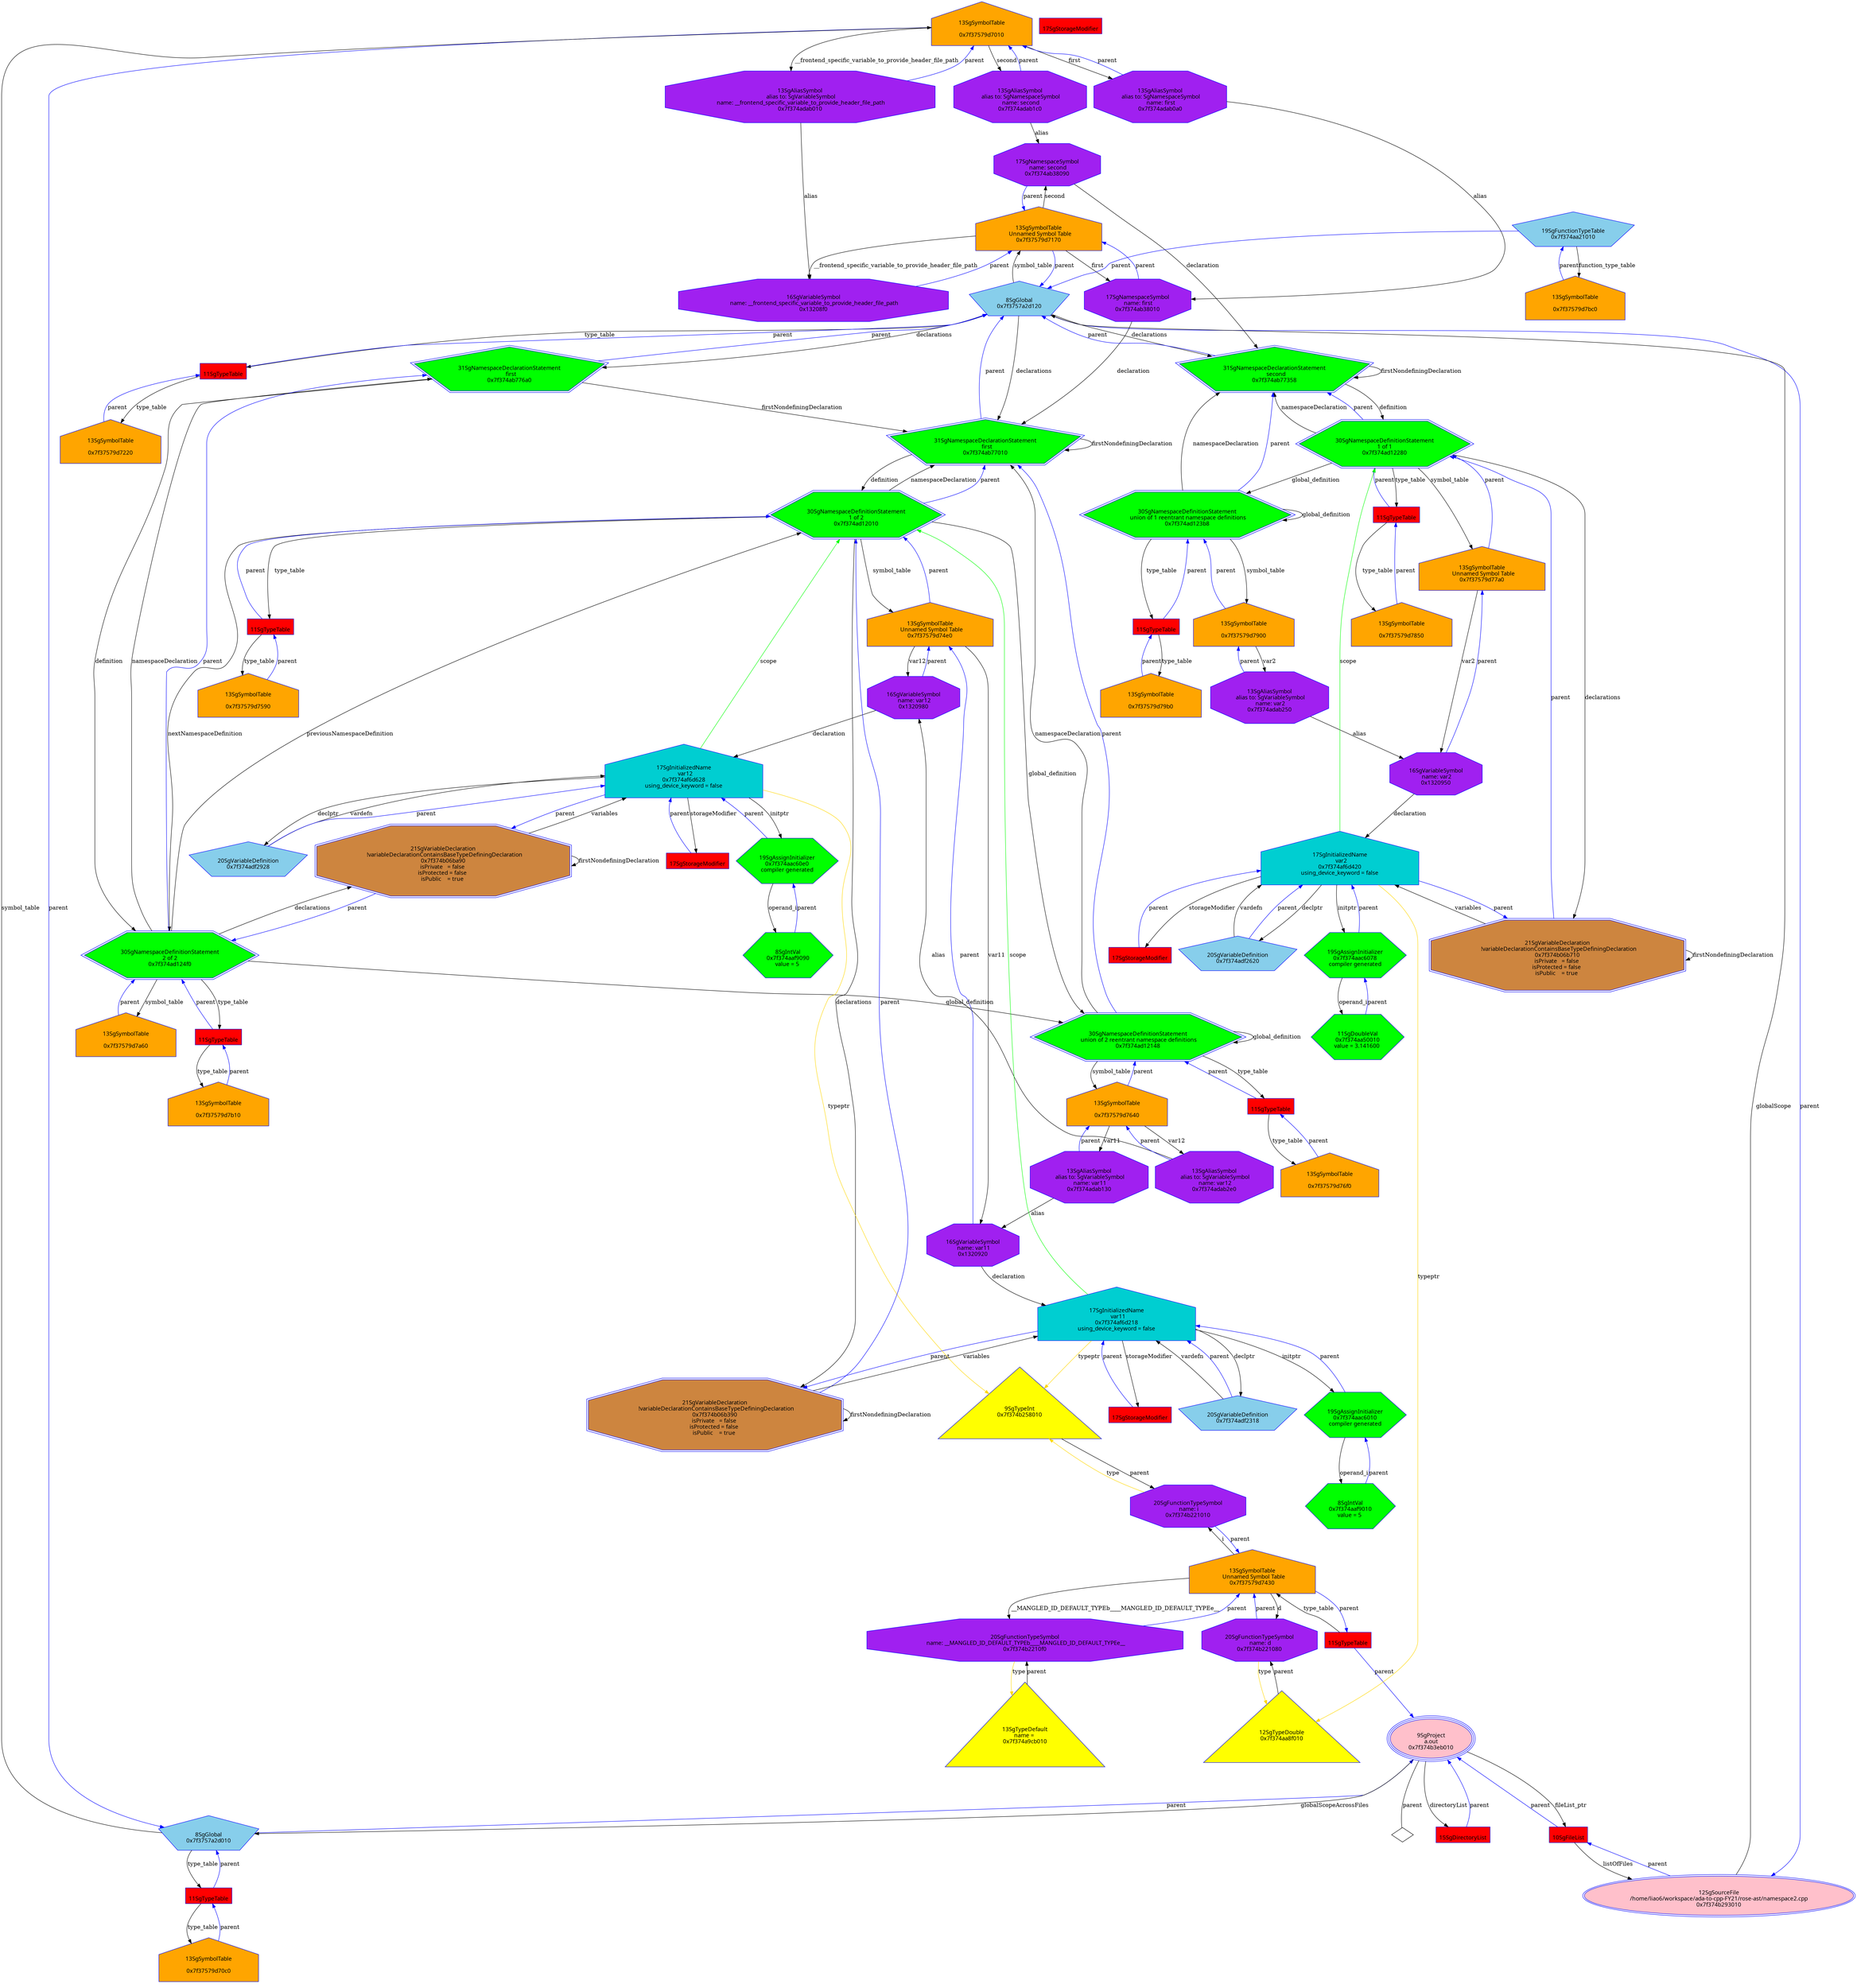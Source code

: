 digraph "Gnamespace2.cpp.dot" {
"0x7f37579d7010"[label="\n13SgSymbolTable\n  \n  0x7f37579d7010  " shape=house,regular=0,URL="\N",tooltip="more info at \N",sides=5,peripheries=1,color="blue",fillcolor=orange,fontname="7x13bold",fontcolor=black,style=filled];
"0x7f37579d7010" -> "0x7f374adab1c0"[label="second" dir=forward ];
"0x7f37579d7010" -> "0x7f374adab0a0"[label="first" dir=forward ];
"0x7f37579d7010" -> "0x7f374adab010"[label="__frontend_specific_variable_to_provide_header_file_path" dir=forward ];
"0x7f37579d7010" -> "0x7f3757a2d010"[label="parent" color="blue" dir=forward ];
"0x7f37579d70c0"[label="\n13SgSymbolTable\n  \n  0x7f37579d70c0  " shape=house,regular=0,URL="\N",tooltip="more info at \N",sides=5,peripheries=1,color="blue",fillcolor=orange,fontname="7x13bold",fontcolor=black,style=filled];
"0x7f37579d70c0" -> "0x1271f90"[label="parent" color="blue" dir=forward ];
"0x7f37579d7170"[label="\n13SgSymbolTable\n  Unnamed Symbol Table\n  0x7f37579d7170  " shape=house,regular=0,URL="\N",tooltip="more info at \N",sides=5,peripheries=1,color="blue",fillcolor=orange,fontname="7x13bold",fontcolor=black,style=filled];
"0x7f37579d7170" -> "0x7f374ab38090"[label="second" dir=forward ];
"0x7f37579d7170" -> "0x7f374ab38010"[label="first" dir=forward ];
"0x7f37579d7170" -> "0x13208f0"[label="__frontend_specific_variable_to_provide_header_file_path" dir=forward ];
"0x7f37579d7170" -> "0x7f3757a2d120"[label="parent" color="blue" dir=forward ];
"0x7f37579d7220"[label="\n13SgSymbolTable\n  \n  0x7f37579d7220  " shape=house,regular=0,URL="\N",tooltip="more info at \N",sides=5,peripheries=1,color="blue",fillcolor=orange,fontname="7x13bold",fontcolor=black,style=filled];
"0x7f37579d7220" -> "0x1271fb8"[label="parent" color="blue" dir=forward ];
"0x7f37579d7430"[label="\n13SgSymbolTable\n  Unnamed Symbol Table\n  0x7f37579d7430  " shape=house,regular=0,URL="\N",tooltip="more info at \N",sides=5,peripheries=1,color="blue",fillcolor=orange,fontname="7x13bold",fontcolor=black,style=filled];
"0x7f37579d7430" -> "0x7f374b2210f0"[label="__MANGLED_ID_DEFAULT_TYPEb____MANGLED_ID_DEFAULT_TYPEe__" dir=forward ];
"0x7f37579d7430" -> "0x7f374b221080"[label="d" dir=forward ];
"0x7f37579d7430" -> "0x7f374b221010"[label="i" dir=forward ];
"0x7f37579d7430" -> "0x1272008"[label="parent" color="blue" dir=forward ];
"0x7f37579d74e0"[label="\n13SgSymbolTable\n  Unnamed Symbol Table\n  0x7f37579d74e0  " shape=house,regular=0,URL="\N",tooltip="more info at \N",sides=5,peripheries=1,color="blue",fillcolor=orange,fontname="7x13bold",fontcolor=black,style=filled];
"0x7f37579d74e0" -> "0x1320980"[label="var12" dir=forward ];
"0x7f37579d74e0" -> "0x1320920"[label="var11" dir=forward ];
"0x7f37579d74e0" -> "0x7f374ad12010"[label="parent" color="blue" dir=forward ];
"0x7f37579d7590"[label="\n13SgSymbolTable\n  \n  0x7f37579d7590  " shape=house,regular=0,URL="\N",tooltip="more info at \N",sides=5,peripheries=1,color="blue",fillcolor=orange,fontname="7x13bold",fontcolor=black,style=filled];
"0x7f37579d7590" -> "0x1272030"[label="parent" color="blue" dir=forward ];
"0x7f37579d7640"[label="\n13SgSymbolTable\n  \n  0x7f37579d7640  " shape=house,regular=0,URL="\N",tooltip="more info at \N",sides=5,peripheries=1,color="blue",fillcolor=orange,fontname="7x13bold",fontcolor=black,style=filled];
"0x7f37579d7640" -> "0x7f374adab2e0"[label="var12" dir=forward ];
"0x7f37579d7640" -> "0x7f374adab130"[label="var11" dir=forward ];
"0x7f37579d7640" -> "0x7f374ad12148"[label="parent" color="blue" dir=forward ];
"0x7f37579d76f0"[label="\n13SgSymbolTable\n  \n  0x7f37579d76f0  " shape=house,regular=0,URL="\N",tooltip="more info at \N",sides=5,peripheries=1,color="blue",fillcolor=orange,fontname="7x13bold",fontcolor=black,style=filled];
"0x7f37579d76f0" -> "0x1272058"[label="parent" color="blue" dir=forward ];
"0x7f37579d77a0"[label="\n13SgSymbolTable\n  Unnamed Symbol Table\n  0x7f37579d77a0  " shape=house,regular=0,URL="\N",tooltip="more info at \N",sides=5,peripheries=1,color="blue",fillcolor=orange,fontname="7x13bold",fontcolor=black,style=filled];
"0x7f37579d77a0" -> "0x1320950"[label="var2" dir=forward ];
"0x7f37579d77a0" -> "0x7f374ad12280"[label="parent" color="blue" dir=forward ];
"0x7f37579d7850"[label="\n13SgSymbolTable\n  \n  0x7f37579d7850  " shape=house,regular=0,URL="\N",tooltip="more info at \N",sides=5,peripheries=1,color="blue",fillcolor=orange,fontname="7x13bold",fontcolor=black,style=filled];
"0x7f37579d7850" -> "0x1272080"[label="parent" color="blue" dir=forward ];
"0x7f37579d7900"[label="\n13SgSymbolTable\n  \n  0x7f37579d7900  " shape=house,regular=0,URL="\N",tooltip="more info at \N",sides=5,peripheries=1,color="blue",fillcolor=orange,fontname="7x13bold",fontcolor=black,style=filled];
"0x7f37579d7900" -> "0x7f374adab250"[label="var2" dir=forward ];
"0x7f37579d7900" -> "0x7f374ad123b8"[label="parent" color="blue" dir=forward ];
"0x7f37579d79b0"[label="\n13SgSymbolTable\n  \n  0x7f37579d79b0  " shape=house,regular=0,URL="\N",tooltip="more info at \N",sides=5,peripheries=1,color="blue",fillcolor=orange,fontname="7x13bold",fontcolor=black,style=filled];
"0x7f37579d79b0" -> "0x12720a8"[label="parent" color="blue" dir=forward ];
"0x7f37579d7a60"[label="\n13SgSymbolTable\n  \n  0x7f37579d7a60  " shape=house,regular=0,URL="\N",tooltip="more info at \N",sides=5,peripheries=1,color="blue",fillcolor=orange,fontname="7x13bold",fontcolor=black,style=filled];
"0x7f37579d7a60" -> "0x7f374ad124f0"[label="parent" color="blue" dir=forward ];
"0x7f37579d7b10"[label="\n13SgSymbolTable\n  \n  0x7f37579d7b10  " shape=house,regular=0,URL="\N",tooltip="more info at \N",sides=5,peripheries=1,color="blue",fillcolor=orange,fontname="7x13bold",fontcolor=black,style=filled];
"0x7f37579d7b10" -> "0x12720d0"[label="parent" color="blue" dir=forward ];
"0x7f37579d7bc0"[label="\n13SgSymbolTable\n  \n  0x7f37579d7bc0  " shape=house,regular=0,URL="\N",tooltip="more info at \N",sides=5,peripheries=1,color="blue",fillcolor=orange,fontname="7x13bold",fontcolor=black,style=filled];
"0x7f37579d7bc0" -> "0x7f374aa21010"[label="parent" color="blue" dir=forward ];
"0x130cf50"[label="\n17SgStorageModifier" shape=polygon,regular=0,URL="\N",tooltip="more info at \N",sides=4,peripheries=1,color="blue",fillcolor=red,fontname="7x13bold",fontcolor=black,style=filled];
"0x130cf78"[label="\n17SgStorageModifier" shape=polygon,regular=0,URL="\N",tooltip="more info at \N",sides=4,peripheries=1,color="blue",fillcolor=red,fontname="7x13bold",fontcolor=black,style=filled];
"0x130cf78" -> "0x7f374af6d218"[label="parent" color="blue" dir=forward ];
"0x130cfa0"[label="\n17SgStorageModifier" shape=polygon,regular=0,URL="\N",tooltip="more info at \N",sides=4,peripheries=1,color="blue",fillcolor=red,fontname="7x13bold",fontcolor=black,style=filled];
"0x130cfa0" -> "0x7f374af6d420"[label="parent" color="blue" dir=forward ];
"0x130cfc8"[label="\n17SgStorageModifier" shape=polygon,regular=0,URL="\N",tooltip="more info at \N",sides=4,peripheries=1,color="blue",fillcolor=red,fontname="7x13bold",fontcolor=black,style=filled];
"0x130cfc8" -> "0x7f374af6d628"[label="parent" color="blue" dir=forward ];
"0x7f374b293010"[label="\n12SgSourceFile\n  /home/liao6/workspace/ada-to-cpp-FY21/rose-ast/namespace2.cpp  \n  0x7f374b293010  " shape=ellipse,regular=0,URL="\N",tooltip="more info at \N",sides=5,peripheries=2,color="blue",fillcolor=pink,fontname="7x13bold",fontcolor=black,style=filled];
"0x7f374b293010" -> "0x7f3757a2d120"[label="globalScope" dir=forward ];
"0x7f374b293010" -> "0x1237530"[label="parent" color="blue" dir=forward ];
"0x1237530"[label="\n10SgFileList" shape=polygon,regular=0,URL="\N",tooltip="more info at \N",sides=4,peripheries=1,color="blue",fillcolor=red,fontname="7x13bold",fontcolor=black,style=filled];
"0x1237530" -> "0x7f374b293010"[label="listOfFiles" dir=forward ];
"0x1237530" -> "0x7f374b3eb010"[label="parent" color="blue" dir=forward ];
"0x1256940"[label="\n15SgDirectoryList" shape=polygon,regular=0,URL="\N",tooltip="more info at \N",sides=4,peripheries=1,color="blue",fillcolor=red,fontname="7x13bold",fontcolor=black,style=filled];
"0x1256940" -> "0x7f374b3eb010"[label="parent" color="blue" dir=forward ];
"0x7f374b3eb010"[label="\n9SgProject\n  a.out  \n  0x7f374b3eb010  " shape=ellipse,regular=0,URL="\N",tooltip="more info at \N",sides=5,peripheries=3,color="blue",fillcolor=pink,fontname="7x13bold",fontcolor=black,style=filled];
"0x7f374b3eb010" -> "0x1237530"[label="fileList_ptr" dir=forward ];
"0x7f374b3eb010" -> "0x1256940"[label="directoryList" dir=forward ];
"0x7f374b3eb010" -> "0x7f3757a2d010"[label="globalScopeAcrossFiles" dir=forward ];
"0x7f374b3eb010" -> "0x7f374b3eb010__parent__null"[label="parent" dir=none ];
"0x7f374b3eb010__parent__null"[label="" shape=diamond ];
"0x1271f90"[label="\n11SgTypeTable" shape=polygon,regular=0,URL="\N",tooltip="more info at \N",sides=4,peripheries=1,color="blue",fillcolor=red,fontname="7x13bold",fontcolor=black,style=filled];
"0x1271f90" -> "0x7f37579d70c0"[label="type_table" dir=forward ];
"0x1271f90" -> "0x7f3757a2d010"[label="parent" color="blue" dir=forward ];
"0x1271fb8"[label="\n11SgTypeTable" shape=polygon,regular=0,URL="\N",tooltip="more info at \N",sides=4,peripheries=1,color="blue",fillcolor=red,fontname="7x13bold",fontcolor=black,style=filled];
"0x1271fb8" -> "0x7f37579d7220"[label="type_table" dir=forward ];
"0x1271fb8" -> "0x7f3757a2d120"[label="parent" color="blue" dir=forward ];
"0x1272008"[label="\n11SgTypeTable" shape=polygon,regular=0,URL="\N",tooltip="more info at \N",sides=4,peripheries=1,color="blue",fillcolor=red,fontname="7x13bold",fontcolor=black,style=filled];
"0x1272008" -> "0x7f37579d7430"[label="type_table" dir=forward ];
"0x1272008" -> "0x7f374b3eb010"[label="parent" color="blue" dir=forward ];
"0x1272030"[label="\n11SgTypeTable" shape=polygon,regular=0,URL="\N",tooltip="more info at \N",sides=4,peripheries=1,color="blue",fillcolor=red,fontname="7x13bold",fontcolor=black,style=filled];
"0x1272030" -> "0x7f37579d7590"[label="type_table" dir=forward ];
"0x1272030" -> "0x7f374ad12010"[label="parent" color="blue" dir=forward ];
"0x1272058"[label="\n11SgTypeTable" shape=polygon,regular=0,URL="\N",tooltip="more info at \N",sides=4,peripheries=1,color="blue",fillcolor=red,fontname="7x13bold",fontcolor=black,style=filled];
"0x1272058" -> "0x7f37579d76f0"[label="type_table" dir=forward ];
"0x1272058" -> "0x7f374ad12148"[label="parent" color="blue" dir=forward ];
"0x1272080"[label="\n11SgTypeTable" shape=polygon,regular=0,URL="\N",tooltip="more info at \N",sides=4,peripheries=1,color="blue",fillcolor=red,fontname="7x13bold",fontcolor=black,style=filled];
"0x1272080" -> "0x7f37579d7850"[label="type_table" dir=forward ];
"0x1272080" -> "0x7f374ad12280"[label="parent" color="blue" dir=forward ];
"0x12720a8"[label="\n11SgTypeTable" shape=polygon,regular=0,URL="\N",tooltip="more info at \N",sides=4,peripheries=1,color="blue",fillcolor=red,fontname="7x13bold",fontcolor=black,style=filled];
"0x12720a8" -> "0x7f37579d79b0"[label="type_table" dir=forward ];
"0x12720a8" -> "0x7f374ad123b8"[label="parent" color="blue" dir=forward ];
"0x12720d0"[label="\n11SgTypeTable" shape=polygon,regular=0,URL="\N",tooltip="more info at \N",sides=4,peripheries=1,color="blue",fillcolor=red,fontname="7x13bold",fontcolor=black,style=filled];
"0x12720d0" -> "0x7f37579d7b10"[label="type_table" dir=forward ];
"0x12720d0" -> "0x7f374ad124f0"[label="parent" color="blue" dir=forward ];
"0x7f374b258010"[label="\n9SgTypeInt\n  0x7f374b258010  \n   \n   " shape=polygon,regular=0,URL="\N",tooltip="more info at \N",sides=3,peripheries=1,color="blue",fillcolor=yellow,fontname="7x13bold",fontcolor=black,style=filled];
"0x7f374b258010" -> "0x7f374b221010"[label="parent" dir=forward ];
"0x7f374aa8f010"[label="\n12SgTypeDouble\n  0x7f374aa8f010  \n   \n   " shape=polygon,regular=0,URL="\N",tooltip="more info at \N",sides=3,peripheries=1,color="blue",fillcolor=yellow,fontname="7x13bold",fontcolor=black,style=filled];
"0x7f374aa8f010" -> "0x7f374b221080"[label="parent" dir=forward ];
"0x7f374a9cb010"[label="\n13SgTypeDefault\n  name =   \n  0x7f374a9cb010  \n   \n   " shape=polygon,regular=0,URL="\N",tooltip="more info at \N",sides=3,peripheries=1,color="blue",fillcolor=yellow,fontname="7x13bold",fontcolor=black,style=filled];
"0x7f374a9cb010" -> "0x7f374b2210f0"[label="parent" dir=forward ];
"0x7f3757a2d010"[label="\n8SgGlobal\n  0x7f3757a2d010  " shape=polygon,regular=0,URL="\N",tooltip="more info at \N",sides=5,peripheries=1,color="blue",fillcolor=skyblue,fontname="7x13bold",fontcolor=black,style=filled];
"0x7f3757a2d010" -> "0x7f37579d7010"[label="symbol_table" dir=forward ];
"0x7f3757a2d010" -> "0x1271f90"[label="type_table" dir=forward ];
"0x7f3757a2d010" -> "0x7f374b3eb010"[label="parent" color="blue" dir=forward ];
"0x7f3757a2d120"[label="\n8SgGlobal\n  0x7f3757a2d120  " shape=polygon,regular=0,URL="\N",tooltip="more info at \N",sides=5,peripheries=1,color="blue",fillcolor=skyblue,fontname="7x13bold",fontcolor=black,style=filled];
"0x7f3757a2d120" -> "0x7f374ab77010"[label="declarations" dir=forward ];
"0x7f3757a2d120" -> "0x7f374ab77358"[label="declarations" dir=forward ];
"0x7f3757a2d120" -> "0x7f374ab776a0"[label="declarations" dir=forward ];
"0x7f3757a2d120" -> "0x7f37579d7170"[label="symbol_table" dir=forward ];
"0x7f3757a2d120" -> "0x1271fb8"[label="type_table" dir=forward ];
"0x7f3757a2d120" -> "0x7f374b293010"[label="parent" color="blue" dir=forward ];
"0x7f374adf2318"[label="\n20SgVariableDefinition\n  0x7f374adf2318  " shape=polygon,regular=0,URL="\N",tooltip="more info at \N",sides=5,peripheries=1,color="blue",fillcolor=skyblue,fontname="7x13bold",fontcolor=black,style=filled];
"0x7f374adf2318" -> "0x7f374af6d218"[label="vardefn" dir=forward ];
"0x7f374adf2318" -> "0x7f374af6d218"[label="parent" color="blue" dir=forward ];
"0x7f374adf2620"[label="\n20SgVariableDefinition\n  0x7f374adf2620  " shape=polygon,regular=0,URL="\N",tooltip="more info at \N",sides=5,peripheries=1,color="blue",fillcolor=skyblue,fontname="7x13bold",fontcolor=black,style=filled];
"0x7f374adf2620" -> "0x7f374af6d420"[label="vardefn" dir=forward ];
"0x7f374adf2620" -> "0x7f374af6d420"[label="parent" color="blue" dir=forward ];
"0x7f374adf2928"[label="\n20SgVariableDefinition\n  0x7f374adf2928  " shape=polygon,regular=0,URL="\N",tooltip="more info at \N",sides=5,peripheries=1,color="blue",fillcolor=skyblue,fontname="7x13bold",fontcolor=black,style=filled];
"0x7f374adf2928" -> "0x7f374af6d628"[label="vardefn" dir=forward ];
"0x7f374adf2928" -> "0x7f374af6d628"[label="parent" color="blue" dir=forward ];
"0x7f374aa21010"[label="\n19SgFunctionTypeTable\n  0x7f374aa21010  " shape=polygon,regular=0,URL="\N",tooltip="more info at \N",sides=5,peripheries=1,color="blue",fillcolor=skyblue,fontname="7x13bold",fontcolor=black,style=filled];
"0x7f374aa21010" -> "0x7f37579d7bc0"[label="function_type_table" dir=forward ];
"0x7f374aa21010" -> "0x7f3757a2d120"[label="parent" color="blue" dir=forward ];
"0x7f374b06b390"[label="\n21SgVariableDeclaration\n  !variableDeclarationContainsBaseTypeDefiningDeclaration\n  0x7f374b06b390  \n isPrivate   = false  \n isProtected = false  \n isPublic    = true  " shape=polygon,regular=0,URL="\N",tooltip="more info at \N",sides=8,peripheries=2,color="blue",fillcolor=peru,fontname="7x13bold",fontcolor=black,style=filled];
"0x7f374b06b390" -> "0x7f374af6d218"[label="variables" dir=forward ];
"0x7f374b06b390" -> "0x7f374b06b390"[label="firstNondefiningDeclaration" dir=forward ];
"0x7f374b06b390" -> "0x7f374ad12010"[label="parent" color="blue" dir=forward ];
"0x7f374b06b710"[label="\n21SgVariableDeclaration\n  !variableDeclarationContainsBaseTypeDefiningDeclaration\n  0x7f374b06b710  \n isPrivate   = false  \n isProtected = false  \n isPublic    = true  " shape=polygon,regular=0,URL="\N",tooltip="more info at \N",sides=8,peripheries=2,color="blue",fillcolor=peru,fontname="7x13bold",fontcolor=black,style=filled];
"0x7f374b06b710" -> "0x7f374af6d420"[label="variables" dir=forward ];
"0x7f374b06b710" -> "0x7f374b06b710"[label="firstNondefiningDeclaration" dir=forward ];
"0x7f374b06b710" -> "0x7f374ad12280"[label="parent" color="blue" dir=forward ];
"0x7f374b06ba90"[label="\n21SgVariableDeclaration\n  !variableDeclarationContainsBaseTypeDefiningDeclaration\n  0x7f374b06ba90  \n isPrivate   = false  \n isProtected = false  \n isPublic    = true  " shape=polygon,regular=0,URL="\N",tooltip="more info at \N",sides=8,peripheries=2,color="blue",fillcolor=peru,fontname="7x13bold",fontcolor=black,style=filled];
"0x7f374b06ba90" -> "0x7f374af6d628"[label="variables" dir=forward ];
"0x7f374b06ba90" -> "0x7f374b06ba90"[label="firstNondefiningDeclaration" dir=forward ];
"0x7f374b06ba90" -> "0x7f374ad124f0"[label="parent" color="blue" dir=forward ];
"0x7f374ab77010"[label="\n31SgNamespaceDeclarationStatement\n  first\n  0x7f374ab77010  " shape=polygon,regular=0,URL="\N",tooltip="more info at \N",sides=5,peripheries=2,color="blue",fillcolor=green,fontname="7x13bold",fontcolor=black,style=filled];
"0x7f374ab77010" -> "0x7f374ad12010"[label="definition" dir=forward ];
"0x7f374ab77010" -> "0x7f374ab77010"[label="firstNondefiningDeclaration" dir=forward ];
"0x7f374ab77010" -> "0x7f3757a2d120"[label="parent" color="blue" dir=forward ];
"0x7f374ab77358"[label="\n31SgNamespaceDeclarationStatement\n  second\n  0x7f374ab77358  " shape=polygon,regular=0,URL="\N",tooltip="more info at \N",sides=5,peripheries=2,color="blue",fillcolor=green,fontname="7x13bold",fontcolor=black,style=filled];
"0x7f374ab77358" -> "0x7f374ad12280"[label="definition" dir=forward ];
"0x7f374ab77358" -> "0x7f374ab77358"[label="firstNondefiningDeclaration" dir=forward ];
"0x7f374ab77358" -> "0x7f3757a2d120"[label="parent" color="blue" dir=forward ];
"0x7f374ab776a0"[label="\n31SgNamespaceDeclarationStatement\n  first\n  0x7f374ab776a0  " shape=polygon,regular=0,URL="\N",tooltip="more info at \N",sides=5,peripheries=2,color="blue",fillcolor=green,fontname="7x13bold",fontcolor=black,style=filled];
"0x7f374ab776a0" -> "0x7f374ad124f0"[label="definition" dir=forward ];
"0x7f374ab776a0" -> "0x7f374ab77010"[label="firstNondefiningDeclaration" dir=forward ];
"0x7f374ab776a0" -> "0x7f3757a2d120"[label="parent" color="blue" dir=forward ];
"0x7f374ad12010"[label="\n30SgNamespaceDefinitionStatement\n  1 of 2  \n  0x7f374ad12010  " shape=polygon,regular=0,URL="\N",tooltip="more info at \N",sides=6,peripheries=2,color="blue",fillcolor=green,fontname="7x13bold",fontcolor=black,style=filled];
"0x7f374ad12010" -> "0x7f374b06b390"[label="declarations" dir=forward ];
"0x7f374ad12010" -> "0x7f374ab77010"[label="namespaceDeclaration" dir=forward ];
"0x7f374ad12010" -> "0x7f374ad124f0"[label="nextNamespaceDefinition" dir=forward ];
"0x7f374ad12010" -> "0x7f374ad12148"[label="global_definition" dir=forward ];
"0x7f374ad12010" -> "0x7f37579d74e0"[label="symbol_table" dir=forward ];
"0x7f374ad12010" -> "0x1272030"[label="type_table" dir=forward ];
"0x7f374ad12010" -> "0x7f374ab77010"[label="parent" color="blue" dir=forward ];
"0x7f374ad12148"[label="\n30SgNamespaceDefinitionStatement\n  union of 2 reentrant namespace definitions \n  0x7f374ad12148  " shape=polygon,regular=0,URL="\N",tooltip="more info at \N",sides=6,peripheries=2,color="blue",fillcolor=green,fontname="7x13bold",fontcolor=black,style=filled];
"0x7f374ad12148" -> "0x7f374ab77010"[label="namespaceDeclaration" dir=forward ];
"0x7f374ad12148" -> "0x7f374ad12148"[label="global_definition" dir=forward ];
"0x7f374ad12148" -> "0x7f37579d7640"[label="symbol_table" dir=forward ];
"0x7f374ad12148" -> "0x1272058"[label="type_table" dir=forward ];
"0x7f374ad12148" -> "0x7f374ab77010"[label="parent" color="blue" dir=forward ];
"0x7f374ad12280"[label="\n30SgNamespaceDefinitionStatement\n  1 of 1  \n  0x7f374ad12280  " shape=polygon,regular=0,URL="\N",tooltip="more info at \N",sides=6,peripheries=2,color="blue",fillcolor=green,fontname="7x13bold",fontcolor=black,style=filled];
"0x7f374ad12280" -> "0x7f374b06b710"[label="declarations" dir=forward ];
"0x7f374ad12280" -> "0x7f374ab77358"[label="namespaceDeclaration" dir=forward ];
"0x7f374ad12280" -> "0x7f374ad123b8"[label="global_definition" dir=forward ];
"0x7f374ad12280" -> "0x7f37579d77a0"[label="symbol_table" dir=forward ];
"0x7f374ad12280" -> "0x1272080"[label="type_table" dir=forward ];
"0x7f374ad12280" -> "0x7f374ab77358"[label="parent" color="blue" dir=forward ];
"0x7f374ad123b8"[label="\n30SgNamespaceDefinitionStatement\n  union of 1 reentrant namespace definitions \n  0x7f374ad123b8  " shape=polygon,regular=0,URL="\N",tooltip="more info at \N",sides=6,peripheries=2,color="blue",fillcolor=green,fontname="7x13bold",fontcolor=black,style=filled];
"0x7f374ad123b8" -> "0x7f374ab77358"[label="namespaceDeclaration" dir=forward ];
"0x7f374ad123b8" -> "0x7f374ad123b8"[label="global_definition" dir=forward ];
"0x7f374ad123b8" -> "0x7f37579d7900"[label="symbol_table" dir=forward ];
"0x7f374ad123b8" -> "0x12720a8"[label="type_table" dir=forward ];
"0x7f374ad123b8" -> "0x7f374ab77358"[label="parent" color="blue" dir=forward ];
"0x7f374ad124f0"[label="\n30SgNamespaceDefinitionStatement\n  2 of 2  \n  0x7f374ad124f0  " shape=polygon,regular=0,URL="\N",tooltip="more info at \N",sides=6,peripheries=2,color="blue",fillcolor=green,fontname="7x13bold",fontcolor=black,style=filled];
"0x7f374ad124f0" -> "0x7f374b06ba90"[label="declarations" dir=forward ];
"0x7f374ad124f0" -> "0x7f374ab776a0"[label="namespaceDeclaration" dir=forward ];
"0x7f374ad124f0" -> "0x7f374ad12010"[label="previousNamespaceDefinition" dir=forward ];
"0x7f374ad124f0" -> "0x7f374ad12148"[label="global_definition" dir=forward ];
"0x7f374ad124f0" -> "0x7f37579d7a60"[label="symbol_table" dir=forward ];
"0x7f374ad124f0" -> "0x12720d0"[label="type_table" dir=forward ];
"0x7f374ad124f0" -> "0x7f374ab776a0"[label="parent" color="blue" dir=forward ];
"0x7f374aac6010"[label="\n19SgAssignInitializer\n  0x7f374aac6010  \n compiler generated " shape=polygon,regular=0,URL="\N",tooltip="more info at \N",sides=6,peripheries=1,color="blue",fillcolor=green,fontname="7x13bold",fontcolor=black,style=filled];
"0x7f374aac6010" -> "0x7f374aaf9010"[label="operand_i" dir=forward ];
"0x7f374aac6010" -> "0x7f374af6d218"[label="parent" color="blue" dir=forward ];
"0x7f374aac6078"[label="\n19SgAssignInitializer\n  0x7f374aac6078  \n compiler generated " shape=polygon,regular=0,URL="\N",tooltip="more info at \N",sides=6,peripheries=1,color="blue",fillcolor=green,fontname="7x13bold",fontcolor=black,style=filled];
"0x7f374aac6078" -> "0x7f374aa50010"[label="operand_i" dir=forward ];
"0x7f374aac6078" -> "0x7f374af6d420"[label="parent" color="blue" dir=forward ];
"0x7f374aac60e0"[label="\n19SgAssignInitializer\n  0x7f374aac60e0  \n compiler generated " shape=polygon,regular=0,URL="\N",tooltip="more info at \N",sides=6,peripheries=1,color="blue",fillcolor=green,fontname="7x13bold",fontcolor=black,style=filled];
"0x7f374aac60e0" -> "0x7f374aaf9090"[label="operand_i" dir=forward ];
"0x7f374aac60e0" -> "0x7f374af6d628"[label="parent" color="blue" dir=forward ];
"0x7f374aaf9010"[label="\n8SgIntVal\n  0x7f374aaf9010  \n value = 5  " shape=polygon,regular=0,URL="\N",tooltip="more info at \N",sides=6,peripheries=1,color="blue",fillcolor=green,fontname="7x13bold",fontcolor=black,style=filled];
"0x7f374aaf9010" -> "0x7f374aac6010"[label="parent" color="blue" dir=forward ];
"0x7f374aaf9090"[label="\n8SgIntVal\n  0x7f374aaf9090  \n value = 5  " shape=polygon,regular=0,URL="\N",tooltip="more info at \N",sides=6,peripheries=1,color="blue",fillcolor=green,fontname="7x13bold",fontcolor=black,style=filled];
"0x7f374aaf9090" -> "0x7f374aac60e0"[label="parent" color="blue" dir=forward ];
"0x7f374aa50010"[label="\n11SgDoubleVal\n  0x7f374aa50010  \n value = 3.141600  " shape=polygon,regular=0,URL="\N",tooltip="more info at \N",sides=6,peripheries=1,color="blue",fillcolor=green,fontname="7x13bold",fontcolor=black,style=filled];
"0x7f374aa50010" -> "0x7f374aac6078"[label="parent" color="blue" dir=forward ];
"0x13208f0"[label="\n16SgVariableSymbol\n name: __frontend_specific_variable_to_provide_header_file_path\n  0x13208f0  " shape=polygon,regular=0,URL="\N",tooltip="more info at \N",sides=8,peripheries=1,color="blue",fillcolor=purple,fontname="7x13bold",fontcolor=black,style=filled];
"0x13208f0" -> "0x7f37579d7170"[label="parent" color="blue" dir=forward ];
"0x1320920"[label="\n16SgVariableSymbol\n name: var11\n  0x1320920  " shape=polygon,regular=0,URL="\N",tooltip="more info at \N",sides=8,peripheries=1,color="blue",fillcolor=purple,fontname="7x13bold",fontcolor=black,style=filled];
"0x1320920" -> "0x7f374af6d218"[label="declaration" dir=forward ];
"0x1320920" -> "0x7f37579d74e0"[label="parent" color="blue" dir=forward ];
"0x1320950"[label="\n16SgVariableSymbol\n name: var2\n  0x1320950  " shape=polygon,regular=0,URL="\N",tooltip="more info at \N",sides=8,peripheries=1,color="blue",fillcolor=purple,fontname="7x13bold",fontcolor=black,style=filled];
"0x1320950" -> "0x7f374af6d420"[label="declaration" dir=forward ];
"0x1320950" -> "0x7f37579d77a0"[label="parent" color="blue" dir=forward ];
"0x1320980"[label="\n16SgVariableSymbol\n name: var12\n  0x1320980  " shape=polygon,regular=0,URL="\N",tooltip="more info at \N",sides=8,peripheries=1,color="blue",fillcolor=purple,fontname="7x13bold",fontcolor=black,style=filled];
"0x1320980" -> "0x7f374af6d628"[label="declaration" dir=forward ];
"0x1320980" -> "0x7f37579d74e0"[label="parent" color="blue" dir=forward ];
"0x7f374b221010"[label="\n20SgFunctionTypeSymbol\n name: i\n  0x7f374b221010  " shape=polygon,regular=0,URL="\N",tooltip="more info at \N",sides=8,peripheries=1,color="blue",fillcolor=purple,fontname="7x13bold",fontcolor=black,style=filled];
"0x7f374b221010" -> "0x7f374b258010"[label="type" color="gold1" dir=forward ];
"0x7f374b221010" -> "0x7f37579d7430"[label="parent" color="blue" dir=forward ];
"0x7f374b221080"[label="\n20SgFunctionTypeSymbol\n name: d\n  0x7f374b221080  " shape=polygon,regular=0,URL="\N",tooltip="more info at \N",sides=8,peripheries=1,color="blue",fillcolor=purple,fontname="7x13bold",fontcolor=black,style=filled];
"0x7f374b221080" -> "0x7f374aa8f010"[label="type" color="gold1" dir=forward ];
"0x7f374b221080" -> "0x7f37579d7430"[label="parent" color="blue" dir=forward ];
"0x7f374b2210f0"[label="\n20SgFunctionTypeSymbol\n name: __MANGLED_ID_DEFAULT_TYPEb____MANGLED_ID_DEFAULT_TYPEe__\n  0x7f374b2210f0  " shape=polygon,regular=0,URL="\N",tooltip="more info at \N",sides=8,peripheries=1,color="blue",fillcolor=purple,fontname="7x13bold",fontcolor=black,style=filled];
"0x7f374b2210f0" -> "0x7f374a9cb010"[label="type" color="gold1" dir=forward ];
"0x7f374b2210f0" -> "0x7f37579d7430"[label="parent" color="blue" dir=forward ];
"0x7f374ab38010"[label="\n17SgNamespaceSymbol\n name: first\n  0x7f374ab38010  " shape=polygon,regular=0,URL="\N",tooltip="more info at \N",sides=8,peripheries=1,color="blue",fillcolor=purple,fontname="7x13bold",fontcolor=black,style=filled];
"0x7f374ab38010" -> "0x7f374ab77010"[label="declaration" dir=forward ];
"0x7f374ab38010" -> "0x7f37579d7170"[label="parent" color="blue" dir=forward ];
"0x7f374ab38090"[label="\n17SgNamespaceSymbol\n name: second\n  0x7f374ab38090  " shape=polygon,regular=0,URL="\N",tooltip="more info at \N",sides=8,peripheries=1,color="blue",fillcolor=purple,fontname="7x13bold",fontcolor=black,style=filled];
"0x7f374ab38090" -> "0x7f374ab77358"[label="declaration" dir=forward ];
"0x7f374ab38090" -> "0x7f37579d7170"[label="parent" color="blue" dir=forward ];
"0x7f374adab010"[label="\n13SgAliasSymbol\n alias to: SgVariableSymbol\n name: __frontend_specific_variable_to_provide_header_file_path\n  0x7f374adab010  " shape=polygon,regular=0,URL="\N",tooltip="more info at \N",sides=8,peripheries=1,color="blue",fillcolor=purple,fontname="7x13bold",fontcolor=black,style=filled];
"0x7f374adab010" -> "0x13208f0"[label="alias" dir=forward ];
"0x7f374adab010" -> "0x7f37579d7010"[label="parent" color="blue" dir=forward ];
"0x7f374adab0a0"[label="\n13SgAliasSymbol\n alias to: SgNamespaceSymbol\n name: first\n  0x7f374adab0a0  " shape=polygon,regular=0,URL="\N",tooltip="more info at \N",sides=8,peripheries=1,color="blue",fillcolor=purple,fontname="7x13bold",fontcolor=black,style=filled];
"0x7f374adab0a0" -> "0x7f374ab38010"[label="alias" dir=forward ];
"0x7f374adab0a0" -> "0x7f37579d7010"[label="parent" color="blue" dir=forward ];
"0x7f374adab130"[label="\n13SgAliasSymbol\n alias to: SgVariableSymbol\n name: var11\n  0x7f374adab130  " shape=polygon,regular=0,URL="\N",tooltip="more info at \N",sides=8,peripheries=1,color="blue",fillcolor=purple,fontname="7x13bold",fontcolor=black,style=filled];
"0x7f374adab130" -> "0x1320920"[label="alias" dir=forward ];
"0x7f374adab130" -> "0x7f37579d7640"[label="parent" color="blue" dir=forward ];
"0x7f374adab1c0"[label="\n13SgAliasSymbol\n alias to: SgNamespaceSymbol\n name: second\n  0x7f374adab1c0  " shape=polygon,regular=0,URL="\N",tooltip="more info at \N",sides=8,peripheries=1,color="blue",fillcolor=purple,fontname="7x13bold",fontcolor=black,style=filled];
"0x7f374adab1c0" -> "0x7f374ab38090"[label="alias" dir=forward ];
"0x7f374adab1c0" -> "0x7f37579d7010"[label="parent" color="blue" dir=forward ];
"0x7f374adab250"[label="\n13SgAliasSymbol\n alias to: SgVariableSymbol\n name: var2\n  0x7f374adab250  " shape=polygon,regular=0,URL="\N",tooltip="more info at \N",sides=8,peripheries=1,color="blue",fillcolor=purple,fontname="7x13bold",fontcolor=black,style=filled];
"0x7f374adab250" -> "0x1320950"[label="alias" dir=forward ];
"0x7f374adab250" -> "0x7f37579d7900"[label="parent" color="blue" dir=forward ];
"0x7f374adab2e0"[label="\n13SgAliasSymbol\n alias to: SgVariableSymbol\n name: var12\n  0x7f374adab2e0  " shape=polygon,regular=0,URL="\N",tooltip="more info at \N",sides=8,peripheries=1,color="blue",fillcolor=purple,fontname="7x13bold",fontcolor=black,style=filled];
"0x7f374adab2e0" -> "0x1320980"[label="alias" dir=forward ];
"0x7f374adab2e0" -> "0x7f37579d7640"[label="parent" color="blue" dir=forward ];
"0x7f374af6d218"[label="\n17SgInitializedName\n  var11\n  0x7f374af6d218  \n  using_device_keyword = false  " shape=house,regular=0,URL="\N",tooltip="more info at \N",sides=5,peripheries=1,color="blue",fillcolor=darkturquoise,fontname="7x13bold",fontcolor=black,style=filled];
"0x7f374af6d218" -> "0x7f374b258010"[label="typeptr" color="gold1" dir=forward ];
"0x7f374af6d218" -> "0x7f374aac6010"[label="initptr" dir=forward ];
"0x7f374af6d218" -> "0x7f374adf2318"[label="declptr" dir=forward ];
"0x7f374af6d218" -> "0x130cf78"[label="storageModifier" dir=forward ];
"0x7f374af6d218" -> "0x7f374ad12010"[label="scope" color="green" dir=forward ];
"0x7f374af6d218" -> "0x7f374b06b390"[label="parent" color="blue" dir=forward ];
"0x7f374af6d420"[label="\n17SgInitializedName\n  var2\n  0x7f374af6d420  \n  using_device_keyword = false  " shape=house,regular=0,URL="\N",tooltip="more info at \N",sides=5,peripheries=1,color="blue",fillcolor=darkturquoise,fontname="7x13bold",fontcolor=black,style=filled];
"0x7f374af6d420" -> "0x7f374aa8f010"[label="typeptr" color="gold1" dir=forward ];
"0x7f374af6d420" -> "0x7f374aac6078"[label="initptr" dir=forward ];
"0x7f374af6d420" -> "0x7f374adf2620"[label="declptr" dir=forward ];
"0x7f374af6d420" -> "0x130cfa0"[label="storageModifier" dir=forward ];
"0x7f374af6d420" -> "0x7f374ad12280"[label="scope" color="green" dir=forward ];
"0x7f374af6d420" -> "0x7f374b06b710"[label="parent" color="blue" dir=forward ];
"0x7f374af6d628"[label="\n17SgInitializedName\n  var12\n  0x7f374af6d628  \n  using_device_keyword = false  " shape=house,regular=0,URL="\N",tooltip="more info at \N",sides=5,peripheries=1,color="blue",fillcolor=darkturquoise,fontname="7x13bold",fontcolor=black,style=filled];
"0x7f374af6d628" -> "0x7f374b258010"[label="typeptr" color="gold1" dir=forward ];
"0x7f374af6d628" -> "0x7f374aac60e0"[label="initptr" dir=forward ];
"0x7f374af6d628" -> "0x7f374adf2928"[label="declptr" dir=forward ];
"0x7f374af6d628" -> "0x130cfc8"[label="storageModifier" dir=forward ];
"0x7f374af6d628" -> "0x7f374ad12010"[label="scope" color="green" dir=forward ];
"0x7f374af6d628" -> "0x7f374b06ba90"[label="parent" color="blue" dir=forward ];
}
